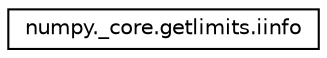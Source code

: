 digraph "Graphical Class Hierarchy"
{
 // LATEX_PDF_SIZE
  edge [fontname="Helvetica",fontsize="10",labelfontname="Helvetica",labelfontsize="10"];
  node [fontname="Helvetica",fontsize="10",shape=record];
  rankdir="LR";
  Node0 [label="numpy._core.getlimits.iinfo",height=0.2,width=0.4,color="black", fillcolor="white", style="filled",URL="$classnumpy_1_1__core_1_1getlimits_1_1iinfo.html",tooltip=" "];
}

